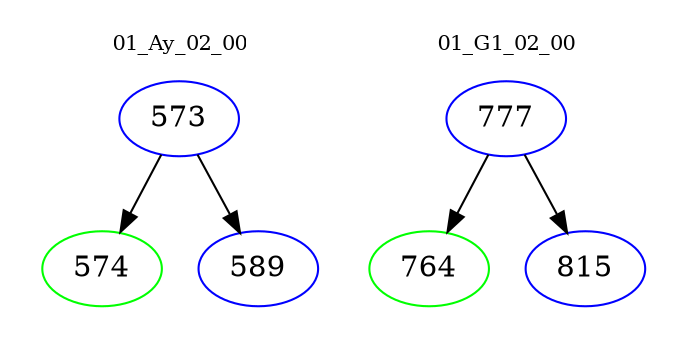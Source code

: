 digraph{
subgraph cluster_0 {
color = white
label = "01_Ay_02_00";
fontsize=10;
T0_573 [label="573", color="blue"]
T0_573 -> T0_574 [color="black"]
T0_574 [label="574", color="green"]
T0_573 -> T0_589 [color="black"]
T0_589 [label="589", color="blue"]
}
subgraph cluster_1 {
color = white
label = "01_G1_02_00";
fontsize=10;
T1_777 [label="777", color="blue"]
T1_777 -> T1_764 [color="black"]
T1_764 [label="764", color="green"]
T1_777 -> T1_815 [color="black"]
T1_815 [label="815", color="blue"]
}
}

